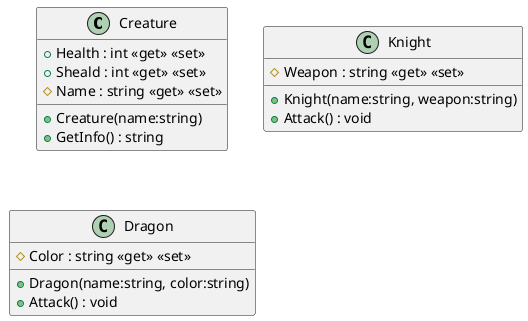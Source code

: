 @startuml

class Creature {
    + Health : int <<get>> <<set>>
    + Sheald : int <<get>> <<set>>
    # Name : string <<get>> <<set>>
    + Creature(name:string)
    + GetInfo() : string
}
class Knight {
    # Weapon : string <<get>> <<set>>
    + Knight(name:string, weapon:string)
    + Attack() : void
}
class Dragon {
    # Color : string <<get>> <<set>>
    + Dragon(name:string, color:string)
    + Attack() : void
}


@enduml
